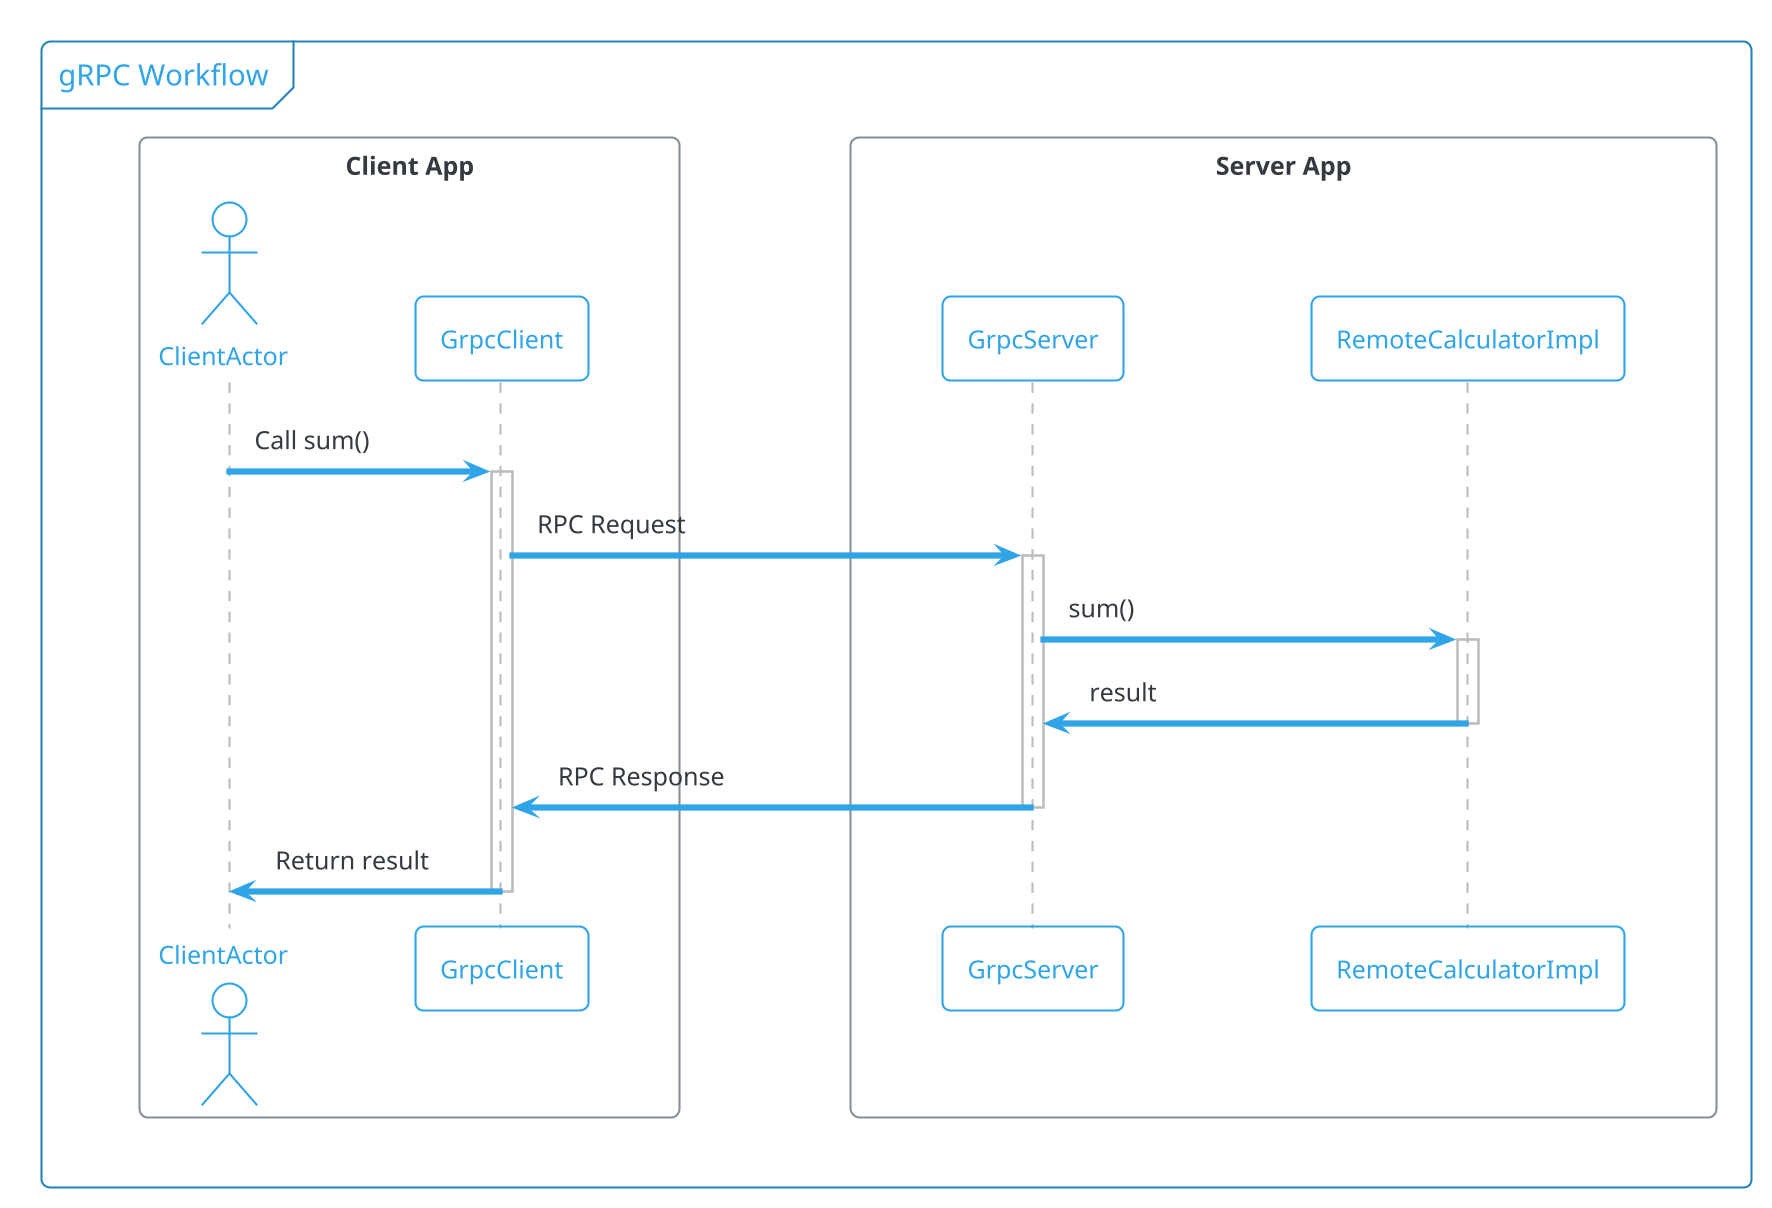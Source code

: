 @startuml
!theme cerulean-outline

scale 2

mainframe gRPC Workflow


box "Client App" 
actor ClientActor
participant "GrpcClient" as ClientImpl
end box

box "Server App" 
participant "GrpcServer" as ServerImpl
participant "RemoteCalculatorImpl" as Calculator
end box

ClientActor -> ClientImpl: Call sum()
activate ClientImpl
ClientImpl -> ServerImpl: RPC Request
activate ServerImpl
ServerImpl -> Calculator: sum()
activate Calculator
Calculator -> ServerImpl: result
deactivate Calculator
ServerImpl -> ClientImpl: RPC Response
deactivate ServerImpl
ClientImpl -> ClientActor: Return result
deactivate ClientImpl

@enduml

